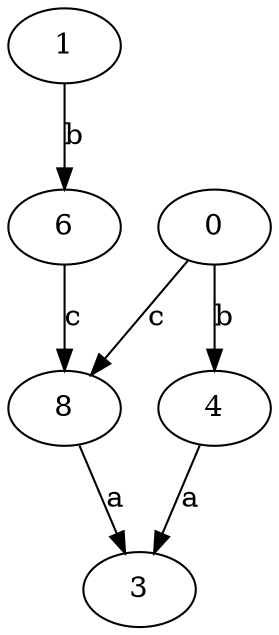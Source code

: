 strict digraph  {
1;
3;
0;
4;
6;
8;
1 -> 6  [label=b];
0 -> 4  [label=b];
0 -> 8  [label=c];
4 -> 3  [label=a];
6 -> 8  [label=c];
8 -> 3  [label=a];
}

